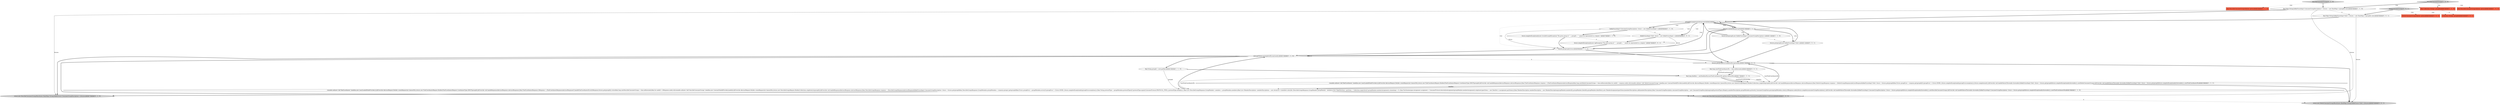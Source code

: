 digraph {
1 [style = filled, label = "return new DescribeConsumerGroupsResult(new HashMap<String,KafkaFuture<ConsumerGroupDescription>>(futures))@@@81@@@['1', '0', '0']", fillcolor = lightgray, shape = ellipse image = "AAA0AAABBB1BBB"];
23 [style = filled, label = "final Map<String,KafkaFutureImpl<Void>> futures = new HashMap<>(groupIds.size())@@@3@@@['0', '0', '1']", fillcolor = white, shape = ellipse image = "AAA0AAABBB3BBB"];
14 [style = filled, label = "entry.getValue().isCompletedExceptionally()@@@15@@@['1', '1', '0']", fillcolor = white, shape = diamond image = "AAA0AAABBB1BBB"];
27 [style = filled, label = "futures.get(groupId).isCompletedExceptionally()@@@15@@@['0', '0', '1']", fillcolor = white, shape = diamond image = "AAA0AAABBB3BBB"];
8 [style = filled, label = "final String groupId = entry.getKey()@@@16@@@['1', '1', '0']", fillcolor = white, shape = ellipse image = "AAA0AAABBB1BBB"];
7 [style = filled, label = "final DescribeConsumerGroupsOptions options@@@2@@@['1', '0', '0']", fillcolor = tomato, shape = box image = "AAA0AAABBB1BBB"];
11 [style = filled, label = "final Collection<String> groupIds@@@2@@@['1', '1', '0']", fillcolor = tomato, shape = box image = "AAA0AAABBB1BBB"];
6 [style = filled, label = "!futures.containsKey(groupId)@@@10@@@['1', '1', '1']", fillcolor = white, shape = diamond image = "AAA0AAABBB1BBB"];
28 [style = filled, label = "Collection<String> groupIds@@@2@@@['0', '0', '1']", fillcolor = tomato, shape = box image = "AAA0AAABBB3BBB"];
2 [style = filled, label = "runnable.call(new Call(\"findCoordinator\",deadline,new LeastLoadedNodeProvider()){@Override AbstractRequest.Builder createRequest(int timeoutMs){return new FindCoordinatorRequest.Builder(FindCoordinatorRequest.CoordinatorType.GROUP,groupId)}@Override void handleResponse(AbstractResponse abstractResponse){final FindCoordinatorResponse fcResponse = (FindCoordinatorResponse)abstractResponseif (handleFindCoordinatorError(fcResponse,futures.get(groupId))) returnfinal long nowDescribeConsumerGroups = time.milliseconds()final int nodeId = fcResponse.node().id()runnable.call(new Call(\"describeConsumerGroups\",deadline,new ConstantNodeIdProvider(nodeId)){@Override AbstractRequest.Builder createRequest(int timeoutMs){return new DescribeGroupsRequest.Builder(Collections.singletonList(groupId))}@Override void handleResponse(AbstractResponse abstractResponse){final DescribeGroupsResponse response = (DescribeGroupsResponse)abstractResponseKafkaFutureImpl<ConsumerGroupDescription> future = futures.get(groupId)final DescribeGroupsResponse.GroupMetadata groupMetadata = response.groups().get(groupId)final Errors groupError = groupMetadata.error()if (groupError != Errors.NONE) {future.completeExceptionally(groupError.exception())}{final String protocolType = groupMetadata.protocolType()if (protocolType.equals(ConsumerProtocol.PROTOCOL_TYPE) || protocolType.isEmpty()) {final List<DescribeGroupsResponse.GroupMember> members = groupMetadata.members()final List<MemberDescription> memberDescriptions = new ArrayList<>(members.size())for (DescribeGroupsResponse.GroupMember groupMember : members){Set<TopicPartition> partitions = Collections.emptySet()if (groupMember.memberAssignment().remaining() > 0) {final PartitionAssignor.Assignment assignment = ConsumerProtocol.deserializeAssignment(groupMember.memberAssignment().duplicate())partitions = new HashSet<>(assignment.partitions())}final MemberDescription memberDescription = new MemberDescription(groupMember.memberId(),groupMember.clientId(),groupMember.clientHost(),new MemberAssignment(partitions))memberDescriptions.add(memberDescription)}final ConsumerGroupDescription consumerGroupDescription = new ConsumerGroupDescription(groupId,protocolType.isEmpty(),memberDescriptions,groupMetadata.protocol(),ConsumerGroupState.parse(groupMetadata.state()),fcResponse.node())future.complete(consumerGroupDescription)}}}@Override void handleFailure(Throwable throwable){KafkaFutureImpl<ConsumerGroupDescription> future = futures.get(groupId)future.completeExceptionally(throwable)}},nowDescribeConsumerGroups)}@Override void handleFailure(Throwable throwable){KafkaFutureImpl<ConsumerGroupDescription> future = futures.get(groupId)future.completeExceptionally(throwable)}},startFindCoordinatorMs)@@@19@@@['1', '1', '0']", fillcolor = white, shape = ellipse image = "AAA0AAABBB1BBB"];
10 [style = filled, label = "future.completeExceptionally(new InvalidGroupIdException(\"The given group id '\" + groupId + \"' cannot be represented in a request.\"))@@@7@@@['1', '1', '0']", fillcolor = white, shape = ellipse image = "AAA0AAABBB1BBB"];
3 [style = filled, label = "runnable.call(new Call(\"findCoordinator\",deadline,new LeastLoadedNodeProvider()){@Override AbstractRequest.Builder createRequest(int timeoutMs){return new FindCoordinatorRequest.Builder(FindCoordinatorRequest.CoordinatorType.GROUP,groupId)}@Override void handleResponse(AbstractResponse abstractResponse){final FindCoordinatorResponse response = (FindCoordinatorResponse)abstractResponsefinal long nowDeleteConsumerGroups = time.milliseconds()final int nodeId = response.node().id()runnable.call(new Call(\"deleteConsumerGroups\",deadline,new ConstantNodeIdProvider(nodeId)){@Override AbstractRequest.Builder createRequest(int timeoutMs){return new DeleteGroupsRequest.Builder(Collections.singleton(groupId))}@Override void handleResponse(AbstractResponse abstractResponse){final DeleteGroupsResponse response = (DeleteGroupsResponse)abstractResponseKafkaFutureImpl<Void> future = futures.get(groupId)final Errors groupError = response.get(groupId)if (groupError != Errors.NONE) {future.completeExceptionally(groupError.exception())}{future.complete(null)}}@Override void handleFailure(Throwable throwable){KafkaFutureImpl<Void> future = futures.get(groupId)future.completeExceptionally(throwable)}},nowDeleteConsumerGroups)}@Override void handleFailure(Throwable throwable){KafkaFutureImpl<Void> future = futures.get(groupId)future.completeExceptionally(throwable)}},startFindCoordinatorMs)@@@18@@@['1', '1', '1']", fillcolor = white, shape = ellipse image = "AAA0AAABBB1BBB"];
12 [style = filled, label = "final long deadline = calcDeadlineMs(startFindCoordinatorMs,options.timeoutMs())@@@17@@@['1', '1', '1']", fillcolor = white, shape = ellipse image = "AAA0AAABBB1BBB"];
24 [style = filled, label = "final long startFindCoordinatorMs = time.milliseconds()@@@16@@@['0', '0', '1']", fillcolor = white, shape = ellipse image = "AAA0AAABBB3BBB"];
5 [style = filled, label = "groupIdIsUnrepresentable(groupId)@@@5@@@['1', '1', '1']", fillcolor = white, shape = diamond image = "AAA0AAABBB1BBB"];
26 [style = filled, label = "deleteConsumerGroups['0', '0', '1']", fillcolor = lightgray, shape = diamond image = "AAA0AAABBB3BBB"];
17 [style = filled, label = "describeConsumerGroups['0', '1', '0']", fillcolor = lightgray, shape = diamond image = "AAA0AAABBB2BBB"];
18 [style = filled, label = "return new DescribeConsumerGroupsResult(new HashMap<String,KafkaFuture<ConsumerGroupDescription>>(futures))@@@73@@@['0', '1', '0']", fillcolor = lightgray, shape = ellipse image = "AAA0AAABBB2BBB"];
25 [style = filled, label = "return new DeleteConsumerGroupsResult(new HashMap<String,KafkaFuture<Void>>(futures))@@@55@@@['0', '0', '1']", fillcolor = lightgray, shape = ellipse image = "AAA0AAABBB3BBB"];
0 [style = filled, label = "futures.put(groupId,new KafkaFutureImpl<ConsumerGroupDescription>())@@@11@@@['1', '1', '0']", fillcolor = white, shape = ellipse image = "AAA0AAABBB1BBB"];
22 [style = filled, label = "DeleteConsumerGroupsOptions options@@@2@@@['0', '0', '1']", fillcolor = tomato, shape = box image = "AAA0AAABBB3BBB"];
19 [style = filled, label = "future.completeExceptionally(new ApiException(\"The given group id '\" + groupId + \"' cannot be represented in a request.\"))@@@7@@@['0', '0', '1']", fillcolor = white, shape = ellipse image = "AAA0AAABBB3BBB"];
15 [style = filled, label = "final Map<String,KafkaFutureImpl<ConsumerGroupDescription>> futures = new HashMap<>(groupIds.size())@@@3@@@['1', '1', '0']", fillcolor = white, shape = ellipse image = "AAA0AAABBB1BBB"];
21 [style = filled, label = "futures.put(groupId,new KafkaFutureImpl<Void>())@@@11@@@['0', '0', '1']", fillcolor = white, shape = ellipse image = "AAA0AAABBB3BBB"];
20 [style = filled, label = "KafkaFutureImpl<Void> future = new KafkaFutureImpl<>()@@@6@@@['0', '0', '1']", fillcolor = white, shape = ellipse image = "AAA0AAABBB3BBB"];
4 [style = filled, label = "futures.put(groupId,future)@@@8@@@['1', '1', '1']", fillcolor = white, shape = ellipse image = "AAA0AAABBB1BBB"];
13 [style = filled, label = "KafkaFutureImpl<ConsumerGroupDescription> future = new KafkaFutureImpl<>()@@@6@@@['1', '1', '0']", fillcolor = white, shape = ellipse image = "AAA0AAABBB1BBB"];
9 [style = filled, label = "describeConsumerGroups['1', '0', '0']", fillcolor = lightgray, shape = diamond image = "AAA0AAABBB1BBB"];
16 [style = filled, label = "final DescribeConsumerGroupsOptions options@@@2@@@['0', '1', '0']", fillcolor = tomato, shape = box image = "AAA0AAABBB2BBB"];
24->3 [style = solid, label="startFindCoordinatorMs"];
15->18 [style = solid, label="futures"];
5->19 [style = dotted, label="true"];
1->25 [style = dashed, label="0"];
12->2 [style = solid, label="startFindCoordinatorMs"];
5->10 [style = dotted, label="true"];
27->25 [style = bold, label=""];
8->12 [style = bold, label=""];
14->18 [style = bold, label=""];
17->16 [style = dotted, label="true"];
26->28 [style = dotted, label="true"];
3->2 [style = bold, label=""];
0->21 [style = dashed, label="0"];
9->7 [style = dotted, label="true"];
4->5 [style = bold, label=""];
6->0 [style = bold, label=""];
4->27 [style = bold, label=""];
9->11 [style = dotted, label="true"];
9->15 [style = bold, label=""];
5->13 [style = dotted, label="true"];
8->2 [style = solid, label="groupId"];
5->4 [style = dotted, label="true"];
12->3 [style = solid, label="startFindCoordinatorMs"];
24->12 [style = solid, label="startFindCoordinatorMs"];
3->27 [style = bold, label=""];
5->13 [style = bold, label=""];
20->19 [style = bold, label=""];
6->27 [style = bold, label=""];
14->1 [style = bold, label=""];
6->0 [style = dotted, label="true"];
6->21 [style = bold, label=""];
12->3 [style = solid, label="deadline"];
27->24 [style = bold, label=""];
6->14 [style = bold, label=""];
2->18 [style = bold, label=""];
17->15 [style = bold, label=""];
10->4 [style = bold, label=""];
12->3 [style = bold, label=""];
13->4 [style = solid, label="future"];
2->1 [style = bold, label=""];
21->5 [style = bold, label=""];
5->20 [style = bold, label=""];
23->5 [style = bold, label=""];
14->8 [style = bold, label=""];
15->5 [style = bold, label=""];
6->5 [style = bold, label=""];
3->25 [style = bold, label=""];
19->4 [style = bold, label=""];
21->27 [style = bold, label=""];
4->14 [style = bold, label=""];
3->2 [style = solid, label="deadline"];
5->6 [style = dotted, label="false"];
6->21 [style = dotted, label="true"];
26->23 [style = bold, label=""];
24->12 [style = bold, label=""];
2->14 [style = bold, label=""];
17->11 [style = dotted, label="true"];
13->20 [style = dashed, label="0"];
10->19 [style = dashed, label="0"];
15->23 [style = dashed, label="0"];
0->5 [style = bold, label=""];
13->10 [style = bold, label=""];
0->14 [style = bold, label=""];
15->1 [style = solid, label="futures"];
23->25 [style = solid, label="futures"];
26->22 [style = dotted, label="true"];
11->28 [style = dashed, label="0"];
5->6 [style = bold, label=""];
20->4 [style = solid, label="future"];
14->27 [style = dashed, label="0"];
5->20 [style = dotted, label="true"];
}
